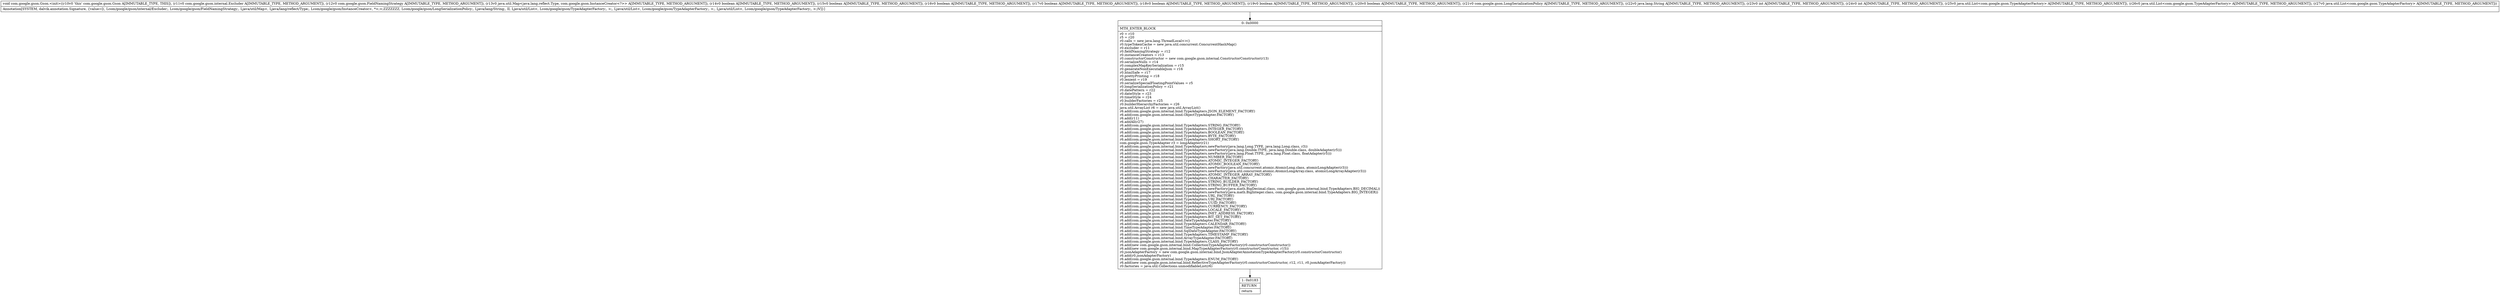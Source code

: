 digraph "CFG forcom.google.gson.Gson.\<init\>(Lcom\/google\/gson\/internal\/Excluder;Lcom\/google\/gson\/FieldNamingStrategy;Ljava\/util\/Map;ZZZZZZZLcom\/google\/gson\/LongSerializationPolicy;Ljava\/lang\/String;IILjava\/util\/List;Ljava\/util\/List;Ljava\/util\/List;)V" {
Node_0 [shape=record,label="{0\:\ 0x0000|MTH_ENTER_BLOCK\l|r0 = r10\lr5 = r20\lr0.calls = new java.lang.ThreadLocal\<\>()\lr0.typeTokenCache = new java.util.concurrent.ConcurrentHashMap()\lr0.excluder = r11\lr0.fieldNamingStrategy = r12\lr0.instanceCreators = r13\lr0.constructorConstructor = new com.google.gson.internal.ConstructorConstructor(r13)\lr0.serializeNulls = r14\lr0.complexMapKeySerialization = r15\lr0.generateNonExecutableJson = r16\lr0.htmlSafe = r17\lr0.prettyPrinting = r18\lr0.lenient = r19\lr0.serializeSpecialFloatingPointValues = r5\lr0.longSerializationPolicy = r21\lr0.datePattern = r22\lr0.dateStyle = r23\lr0.timeStyle = r24\lr0.builderFactories = r25\lr0.builderHierarchyFactories = r26\ljava.util.ArrayList r6 = new java.util.ArrayList()\lr6.add(com.google.gson.internal.bind.TypeAdapters.JSON_ELEMENT_FACTORY)\lr6.add(com.google.gson.internal.bind.ObjectTypeAdapter.FACTORY)\lr6.add(r11)\lr6.addAll(r27)\lr6.add(com.google.gson.internal.bind.TypeAdapters.STRING_FACTORY)\lr6.add(com.google.gson.internal.bind.TypeAdapters.INTEGER_FACTORY)\lr6.add(com.google.gson.internal.bind.TypeAdapters.BOOLEAN_FACTORY)\lr6.add(com.google.gson.internal.bind.TypeAdapters.BYTE_FACTORY)\lr6.add(com.google.gson.internal.bind.TypeAdapters.SHORT_FACTORY)\lcom.google.gson.TypeAdapter r3 = longAdapter(r21)\lr6.add(com.google.gson.internal.bind.TypeAdapters.newFactory(java.lang.Long.TYPE, java.lang.Long.class, r3))\lr6.add(com.google.gson.internal.bind.TypeAdapters.newFactory(java.lang.Double.TYPE, java.lang.Double.class, doubleAdapter(r5)))\lr6.add(com.google.gson.internal.bind.TypeAdapters.newFactory(java.lang.Float.TYPE, java.lang.Float.class, floatAdapter(r5)))\lr6.add(com.google.gson.internal.bind.TypeAdapters.NUMBER_FACTORY)\lr6.add(com.google.gson.internal.bind.TypeAdapters.ATOMIC_INTEGER_FACTORY)\lr6.add(com.google.gson.internal.bind.TypeAdapters.ATOMIC_BOOLEAN_FACTORY)\lr6.add(com.google.gson.internal.bind.TypeAdapters.newFactory(java.util.concurrent.atomic.AtomicLong.class, atomicLongAdapter(r3)))\lr6.add(com.google.gson.internal.bind.TypeAdapters.newFactory(java.util.concurrent.atomic.AtomicLongArray.class, atomicLongArrayAdapter(r3)))\lr6.add(com.google.gson.internal.bind.TypeAdapters.ATOMIC_INTEGER_ARRAY_FACTORY)\lr6.add(com.google.gson.internal.bind.TypeAdapters.CHARACTER_FACTORY)\lr6.add(com.google.gson.internal.bind.TypeAdapters.STRING_BUILDER_FACTORY)\lr6.add(com.google.gson.internal.bind.TypeAdapters.STRING_BUFFER_FACTORY)\lr6.add(com.google.gson.internal.bind.TypeAdapters.newFactory(java.math.BigDecimal.class, com.google.gson.internal.bind.TypeAdapters.BIG_DECIMAL))\lr6.add(com.google.gson.internal.bind.TypeAdapters.newFactory(java.math.BigInteger.class, com.google.gson.internal.bind.TypeAdapters.BIG_INTEGER))\lr6.add(com.google.gson.internal.bind.TypeAdapters.URL_FACTORY)\lr6.add(com.google.gson.internal.bind.TypeAdapters.URI_FACTORY)\lr6.add(com.google.gson.internal.bind.TypeAdapters.UUID_FACTORY)\lr6.add(com.google.gson.internal.bind.TypeAdapters.CURRENCY_FACTORY)\lr6.add(com.google.gson.internal.bind.TypeAdapters.LOCALE_FACTORY)\lr6.add(com.google.gson.internal.bind.TypeAdapters.INET_ADDRESS_FACTORY)\lr6.add(com.google.gson.internal.bind.TypeAdapters.BIT_SET_FACTORY)\lr6.add(com.google.gson.internal.bind.DateTypeAdapter.FACTORY)\lr6.add(com.google.gson.internal.bind.TypeAdapters.CALENDAR_FACTORY)\lr6.add(com.google.gson.internal.bind.TimeTypeAdapter.FACTORY)\lr6.add(com.google.gson.internal.bind.SqlDateTypeAdapter.FACTORY)\lr6.add(com.google.gson.internal.bind.TypeAdapters.TIMESTAMP_FACTORY)\lr6.add(com.google.gson.internal.bind.ArrayTypeAdapter.FACTORY)\lr6.add(com.google.gson.internal.bind.TypeAdapters.CLASS_FACTORY)\lr6.add(new com.google.gson.internal.bind.CollectionTypeAdapterFactory(r0.constructorConstructor))\lr6.add(new com.google.gson.internal.bind.MapTypeAdapterFactory(r0.constructorConstructor, r15))\lr0.jsonAdapterFactory = new com.google.gson.internal.bind.JsonAdapterAnnotationTypeAdapterFactory(r0.constructorConstructor)\lr6.add(r0.jsonAdapterFactory)\lr6.add(com.google.gson.internal.bind.TypeAdapters.ENUM_FACTORY)\lr6.add(new com.google.gson.internal.bind.ReflectiveTypeAdapterFactory(r0.constructorConstructor, r12, r11, r0.jsonAdapterFactory))\lr0.factories = java.util.Collections.unmodifiableList(r6)\l}"];
Node_1 [shape=record,label="{1\:\ 0x0183|RETURN\l|return\l}"];
MethodNode[shape=record,label="{void com.google.gson.Gson.\<init\>((r10v0 'this' com.google.gson.Gson A[IMMUTABLE_TYPE, THIS]), (r11v0 com.google.gson.internal.Excluder A[IMMUTABLE_TYPE, METHOD_ARGUMENT]), (r12v0 com.google.gson.FieldNamingStrategy A[IMMUTABLE_TYPE, METHOD_ARGUMENT]), (r13v0 java.util.Map\<java.lang.reflect.Type, com.google.gson.InstanceCreator\<?\>\> A[IMMUTABLE_TYPE, METHOD_ARGUMENT]), (r14v0 boolean A[IMMUTABLE_TYPE, METHOD_ARGUMENT]), (r15v0 boolean A[IMMUTABLE_TYPE, METHOD_ARGUMENT]), (r16v0 boolean A[IMMUTABLE_TYPE, METHOD_ARGUMENT]), (r17v0 boolean A[IMMUTABLE_TYPE, METHOD_ARGUMENT]), (r18v0 boolean A[IMMUTABLE_TYPE, METHOD_ARGUMENT]), (r19v0 boolean A[IMMUTABLE_TYPE, METHOD_ARGUMENT]), (r20v0 boolean A[IMMUTABLE_TYPE, METHOD_ARGUMENT]), (r21v0 com.google.gson.LongSerializationPolicy A[IMMUTABLE_TYPE, METHOD_ARGUMENT]), (r22v0 java.lang.String A[IMMUTABLE_TYPE, METHOD_ARGUMENT]), (r23v0 int A[IMMUTABLE_TYPE, METHOD_ARGUMENT]), (r24v0 int A[IMMUTABLE_TYPE, METHOD_ARGUMENT]), (r25v0 java.util.List\<com.google.gson.TypeAdapterFactory\> A[IMMUTABLE_TYPE, METHOD_ARGUMENT]), (r26v0 java.util.List\<com.google.gson.TypeAdapterFactory\> A[IMMUTABLE_TYPE, METHOD_ARGUMENT]), (r27v0 java.util.List\<com.google.gson.TypeAdapterFactory\> A[IMMUTABLE_TYPE, METHOD_ARGUMENT]))  | Annotation[SYSTEM, dalvik.annotation.Signature, \{value=[(, Lcom\/google\/gson\/internal\/Excluder;, Lcom\/google\/gson\/FieldNamingStrategy;, Ljava\/util\/Map\<, Ljava\/lang\/reflect\/Type;, Lcom\/google\/gson\/InstanceCreator\<, *\>;\>;ZZZZZZZ, Lcom\/google\/gson\/LongSerializationPolicy;, Ljava\/lang\/String;, II, Ljava\/util\/List\<, Lcom\/google\/gson\/TypeAdapterFactory;, \>;, Ljava\/util\/List\<, Lcom\/google\/gson\/TypeAdapterFactory;, \>;, Ljava\/util\/List\<, Lcom\/google\/gson\/TypeAdapterFactory;, \>;)V]\}]\l}"];
MethodNode -> Node_0;
Node_0 -> Node_1;
}

